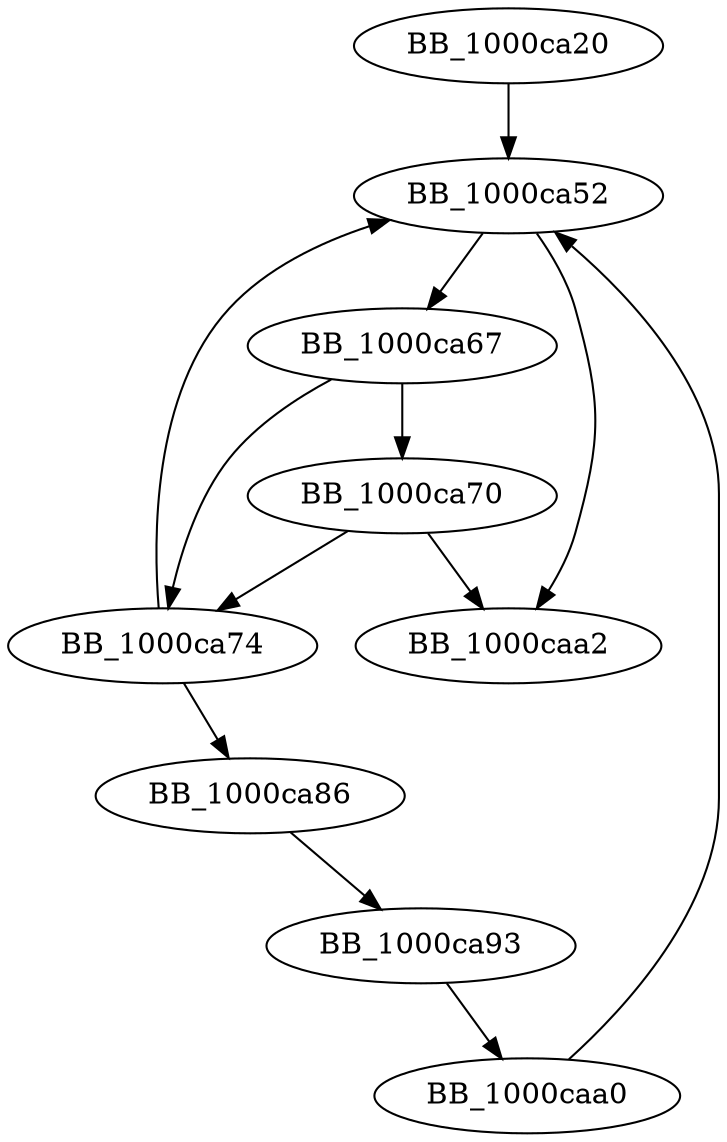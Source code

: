 DiGraph __local_unwind4{
BB_1000ca20->BB_1000ca52
BB_1000ca52->BB_1000ca67
BB_1000ca52->BB_1000caa2
BB_1000ca67->BB_1000ca70
BB_1000ca67->BB_1000ca74
BB_1000ca70->BB_1000ca74
BB_1000ca70->BB_1000caa2
BB_1000ca74->BB_1000ca52
BB_1000ca74->BB_1000ca86
BB_1000ca86->BB_1000ca93
BB_1000ca93->BB_1000caa0
BB_1000caa0->BB_1000ca52
}

